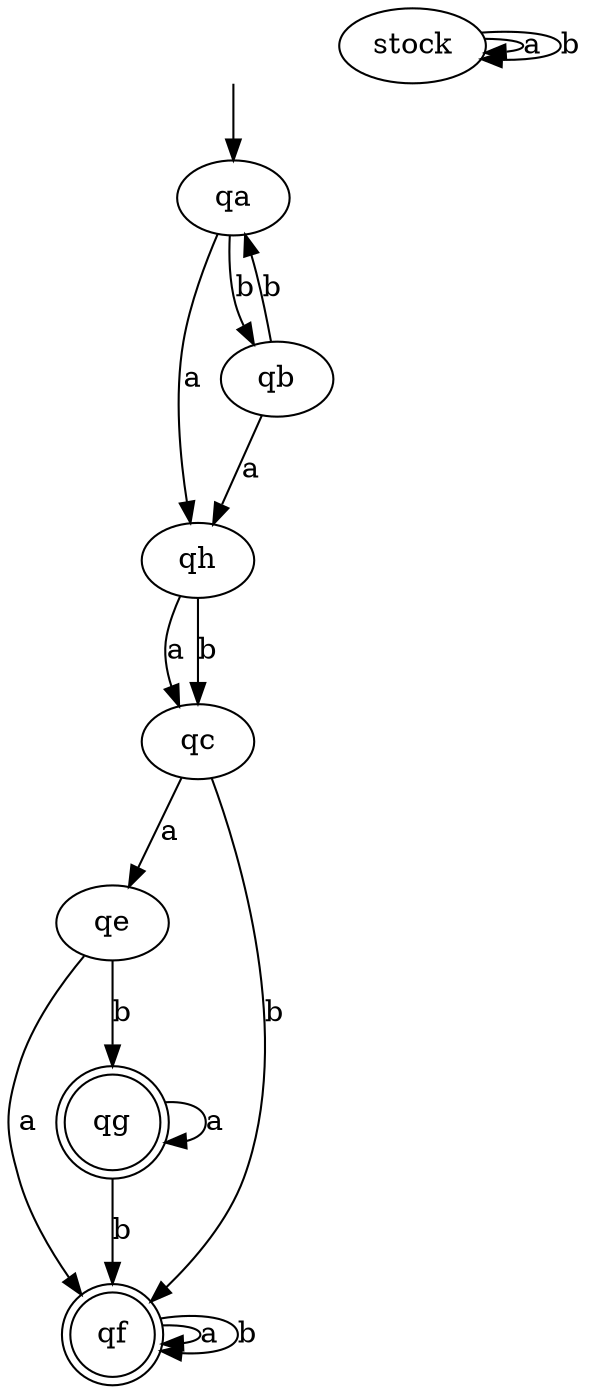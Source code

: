 digraph {
	start [style = "invis"]
	start -> "qa"
	"qa"
	"qh"
	"qa" -> "qh"
[label = "a"]	"qb"
	"qa" -> "qb"
[label = "b"]	"qc"
	"qh" -> "qc"
[label = "a"]	"qh" -> "qc"
[label = "b"]	"qb" -> "qh"
[label = "a"]	"qb" -> "qa"
[label = "b"]	"qe"
	"qc" -> "qe"
[label = "a"]	"qf" [shape=doublecircle]
	"qc" -> "qf"
[label = "b"]	"qe" -> "qf"
[label = "a"]	"qg" [shape=doublecircle]
	"qe" -> "qg"
[label = "b"]	"qf" -> "qf"
[label = "a"]	"qf" -> "qf"
[label = "b"]	"qg" -> "qg"
[label = "a"]	"qg" -> "qf"
[label = "b"]	"stock"
	"stock" -> "stock"
[label = "a"]	"stock" -> "stock"
[label = "b"]}
